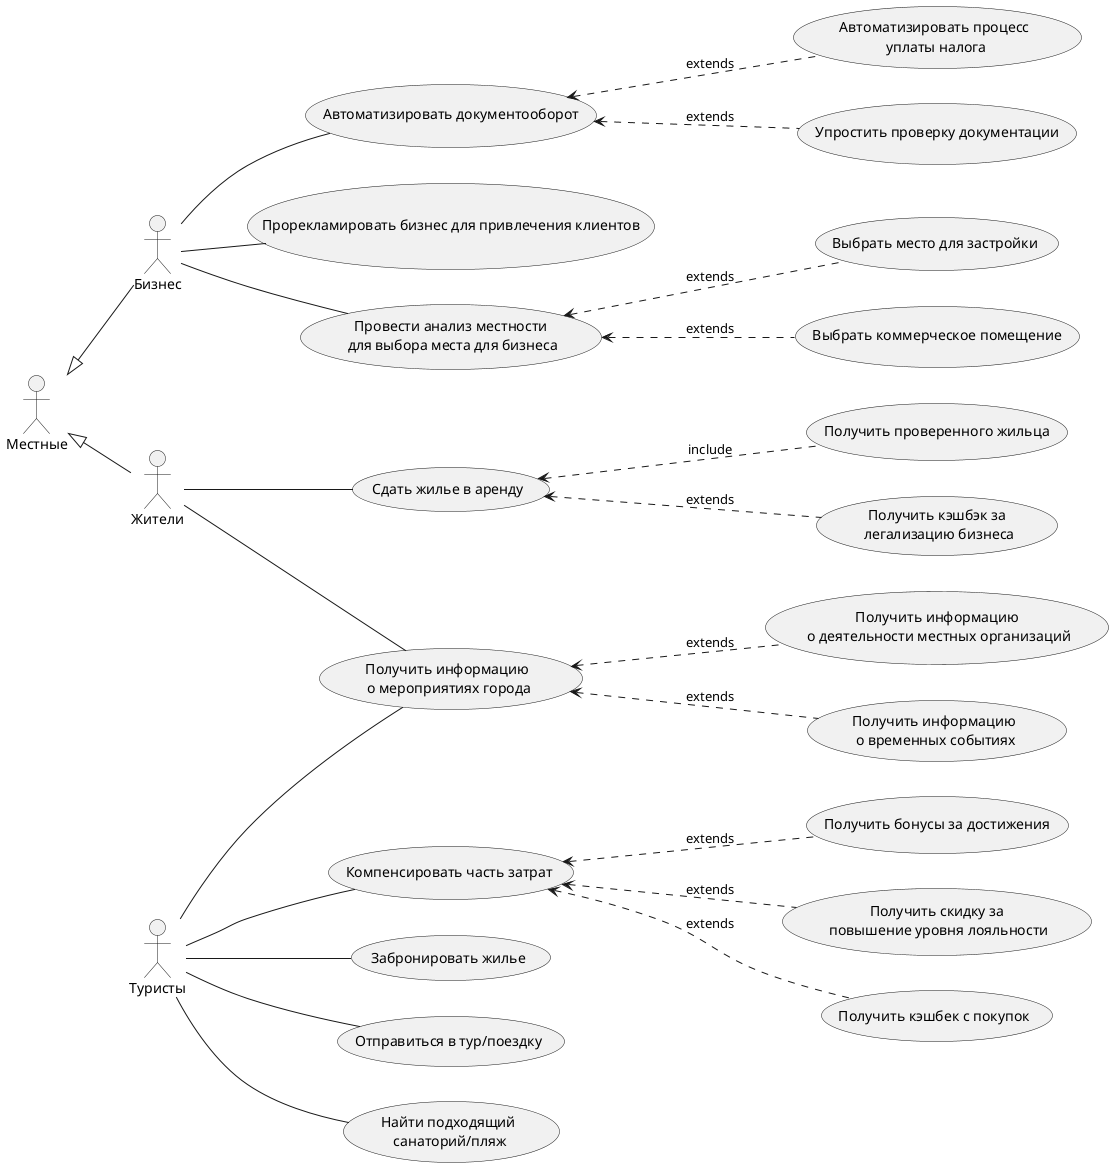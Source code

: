 @startuml

left to right direction
' Дефинируем акторов
actor "Местные" as locals
actor "Бизнес" as business
actor "Жители" as residents
actor "Туристы" as tourists

' Иерархия акторов
locals <|-- business
locals <|-- residents

' Дефинируем пустые use case
usecase "Автоматизировать документооборот" as UC1
usecase "Прорекламировать бизнес для привлечения клиентов" as UC2
usecase "Провести анализ местности\n для выбора места для бизнеса" as UC3
usecase "Выбрать место для застройки" as UC4
usecase "Выбрать коммерческое помещение" as UC5
usecase "Автоматизировать процесс\n уплаты налога" as UC6
usecase "Упростить проверку документации" as UC7

usecase "Сдать жилье в аренду" as UC8
usecase "Получить информацию\n о мероприятиях города" as UC9
usecase "Получить проверенного жильца" as UC10
usecase "Получить кэшбэк за\n легализацию бизнеса" as UC11
usecase "Получить информацию\n о деятельности местных организаций" as UC12
usecase "Получить информацию\n о временных событиях" as UC13

usecase "Компенсировать часть затрат" as UC14
usecase "Получить бонусы за достижения" as UC15
usecase "Получить скидку за\n повышение уровня лояльности" as UC16
usecase "Получить кэшбек с покупок" as UC17
usecase "Забронировать жилье" as UC18
usecase "Отправиться в тур/поездку" as UC19
usecase "Найти подходящий\n санаторий/пляж" as UC20

' Связываем акторов с use case
business -- UC1
business -- UC2
business -- UC3

residents -- UC8
residents -- UC9

tourists -- UC9
tourists -- UC14
tourists -- UC18
tourists -- UC19
tourists -- UC20


' Связываем use case extends
UC3 <.. UC4 : extends
UC3 <.. UC5 : extends

UC1 <.. UC6 : extends
UC1 <.. UC7 : extends

UC8 <.. UC10 : include
UC8 <.. UC11 : extends

UC9 <.. UC12 : extends
UC9 <.. UC13 : extends

UC14 <.. UC15 : extends
UC14 <.. UC16 : extends
UC14 <.. UC17 : extends




@enduml

